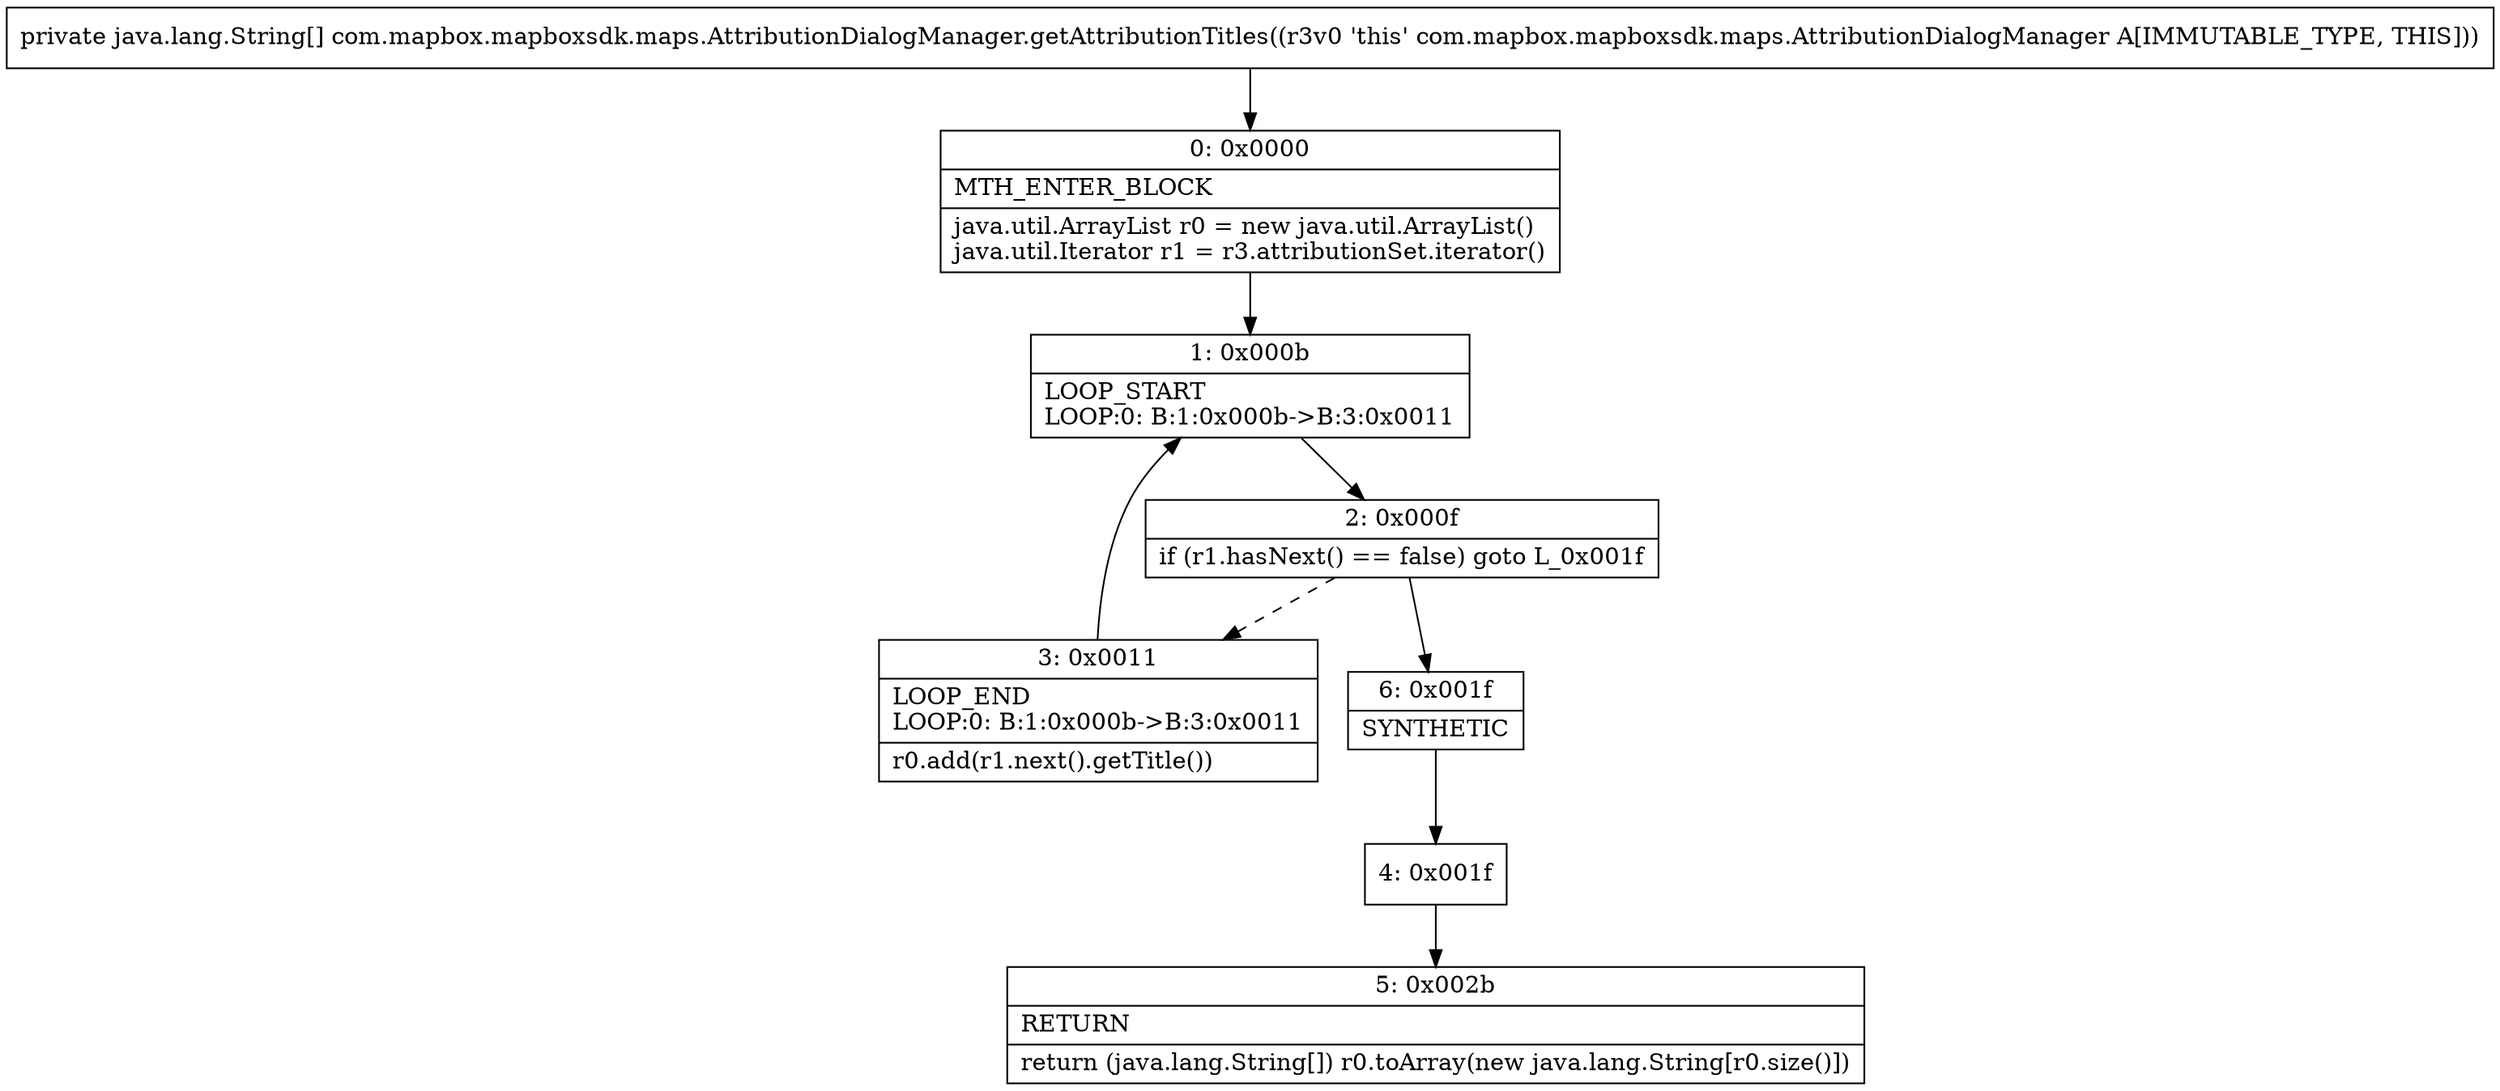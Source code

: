 digraph "CFG forcom.mapbox.mapboxsdk.maps.AttributionDialogManager.getAttributionTitles()[Ljava\/lang\/String;" {
Node_0 [shape=record,label="{0\:\ 0x0000|MTH_ENTER_BLOCK\l|java.util.ArrayList r0 = new java.util.ArrayList()\ljava.util.Iterator r1 = r3.attributionSet.iterator()\l}"];
Node_1 [shape=record,label="{1\:\ 0x000b|LOOP_START\lLOOP:0: B:1:0x000b\-\>B:3:0x0011\l}"];
Node_2 [shape=record,label="{2\:\ 0x000f|if (r1.hasNext() == false) goto L_0x001f\l}"];
Node_3 [shape=record,label="{3\:\ 0x0011|LOOP_END\lLOOP:0: B:1:0x000b\-\>B:3:0x0011\l|r0.add(r1.next().getTitle())\l}"];
Node_4 [shape=record,label="{4\:\ 0x001f}"];
Node_5 [shape=record,label="{5\:\ 0x002b|RETURN\l|return (java.lang.String[]) r0.toArray(new java.lang.String[r0.size()])\l}"];
Node_6 [shape=record,label="{6\:\ 0x001f|SYNTHETIC\l}"];
MethodNode[shape=record,label="{private java.lang.String[] com.mapbox.mapboxsdk.maps.AttributionDialogManager.getAttributionTitles((r3v0 'this' com.mapbox.mapboxsdk.maps.AttributionDialogManager A[IMMUTABLE_TYPE, THIS])) }"];
MethodNode -> Node_0;
Node_0 -> Node_1;
Node_1 -> Node_2;
Node_2 -> Node_3[style=dashed];
Node_2 -> Node_6;
Node_3 -> Node_1;
Node_4 -> Node_5;
Node_6 -> Node_4;
}

